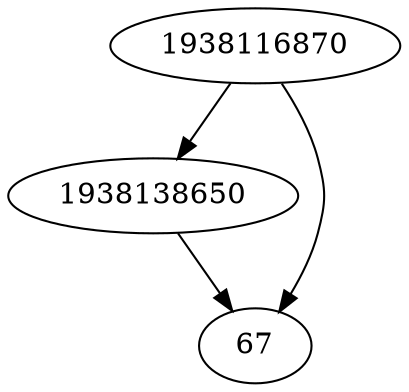 strict digraph  {
1938138650;
67;
1938116870;
1938138650 -> 67;
1938116870 -> 67;
1938116870 -> 1938138650;
}
